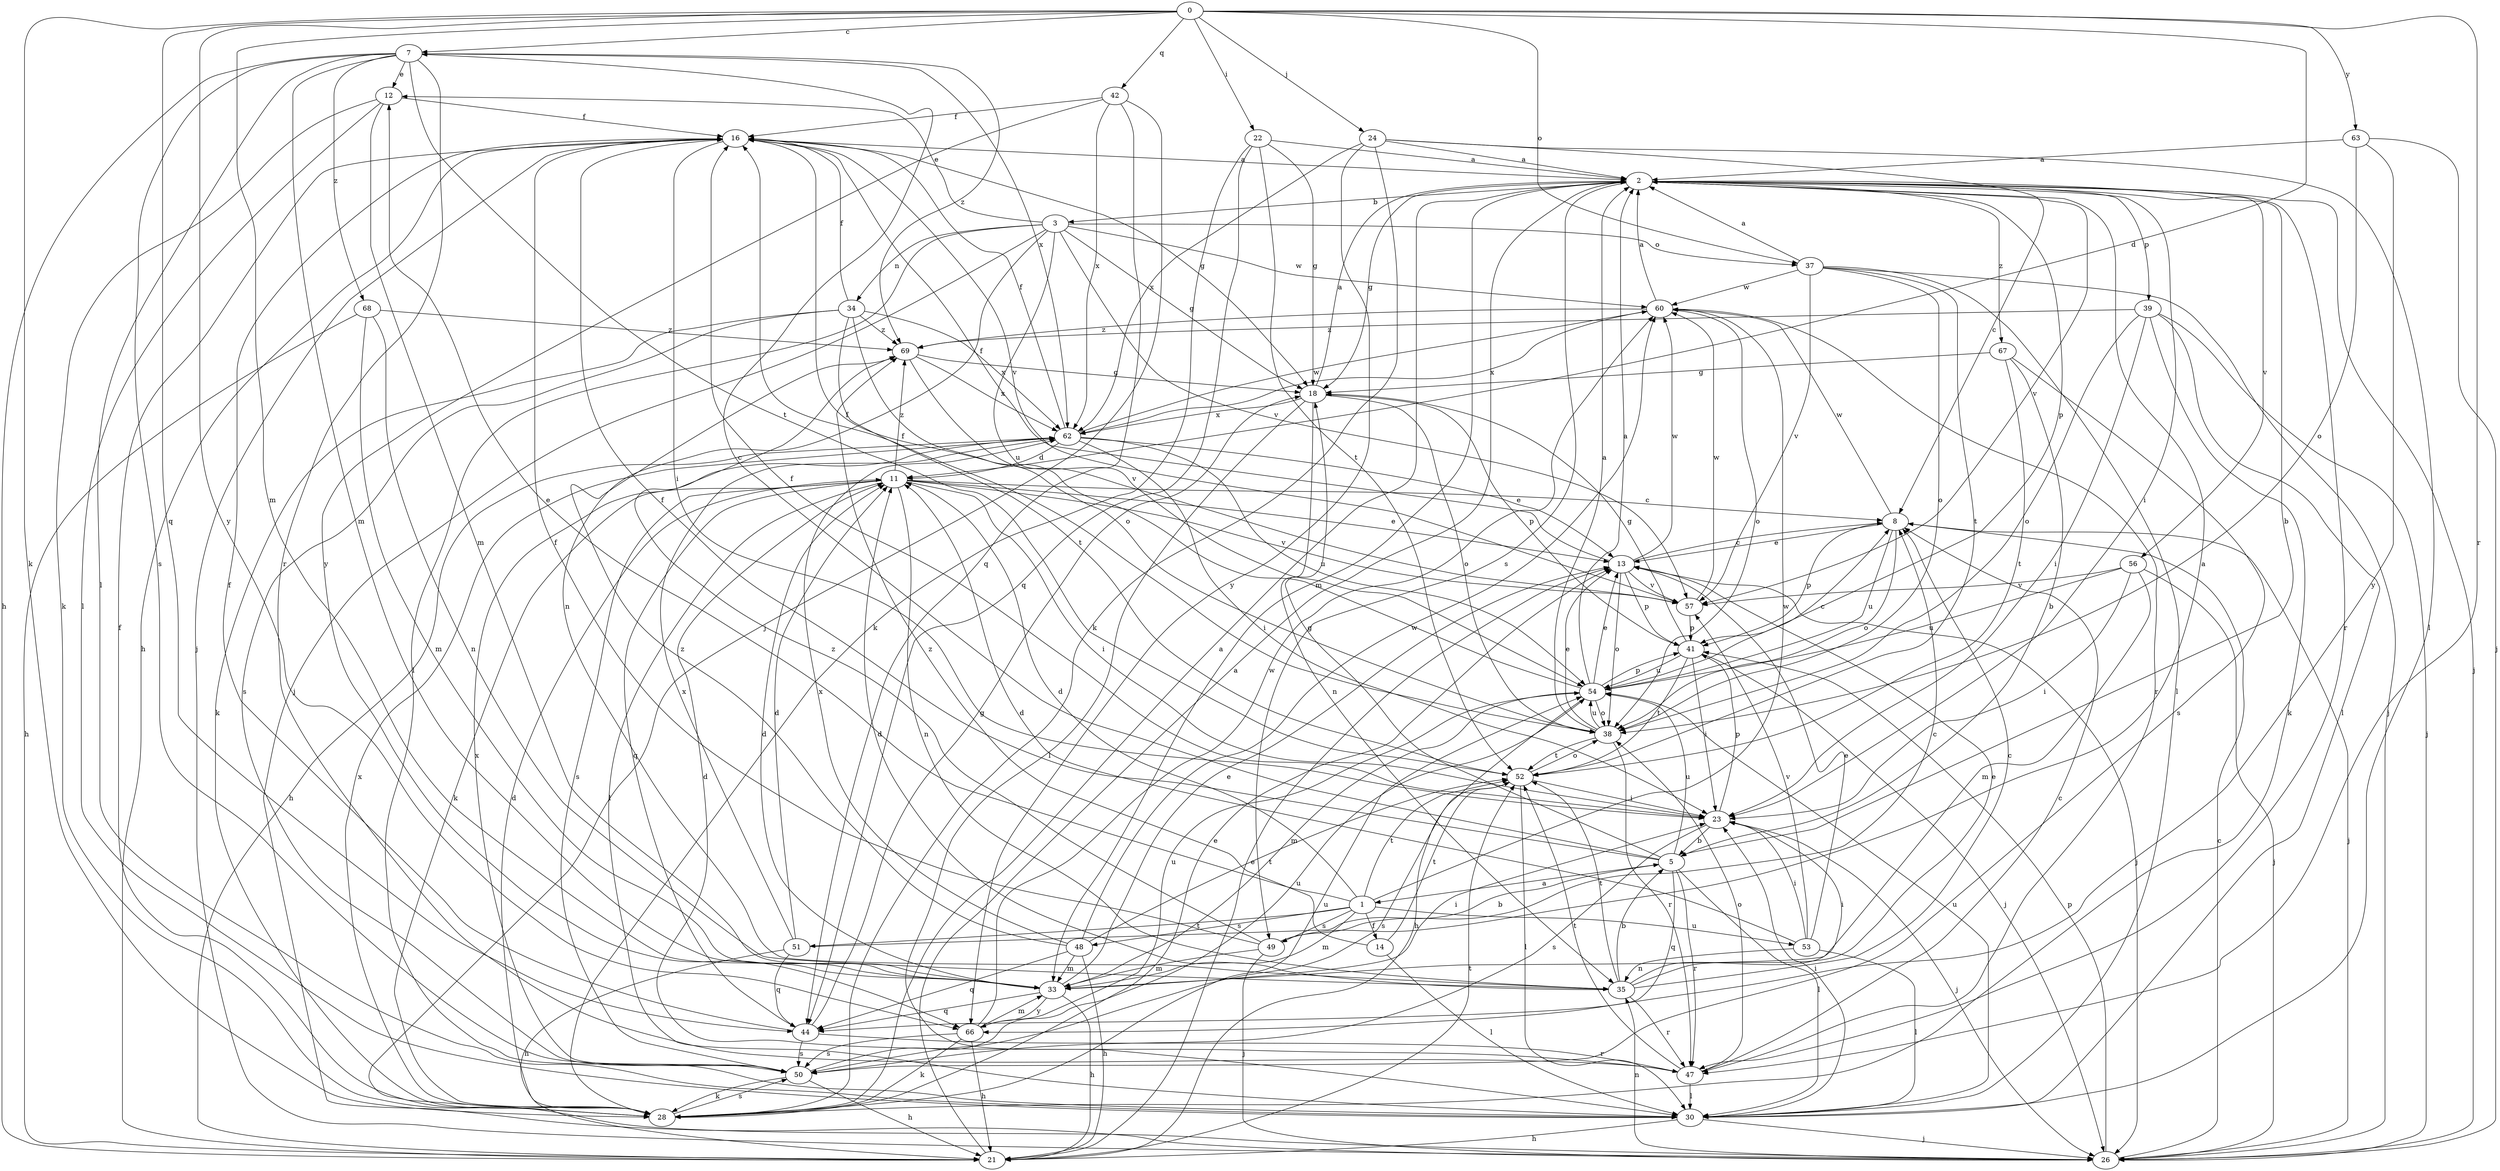 strict digraph  {
0;
1;
2;
3;
5;
7;
8;
11;
12;
13;
14;
16;
18;
21;
22;
23;
24;
26;
28;
30;
33;
34;
35;
37;
38;
39;
41;
42;
44;
47;
48;
49;
50;
51;
52;
53;
54;
56;
57;
60;
62;
63;
66;
67;
68;
69;
0 -> 7  [label=c];
0 -> 11  [label=d];
0 -> 22  [label=i];
0 -> 24  [label=j];
0 -> 28  [label=k];
0 -> 33  [label=m];
0 -> 37  [label=o];
0 -> 42  [label=q];
0 -> 44  [label=q];
0 -> 47  [label=r];
0 -> 63  [label=y];
0 -> 66  [label=y];
1 -> 11  [label=d];
1 -> 12  [label=e];
1 -> 14  [label=f];
1 -> 33  [label=m];
1 -> 48  [label=s];
1 -> 49  [label=s];
1 -> 51  [label=t];
1 -> 52  [label=t];
1 -> 53  [label=u];
1 -> 60  [label=w];
2 -> 3  [label=b];
2 -> 5  [label=b];
2 -> 18  [label=g];
2 -> 23  [label=i];
2 -> 26  [label=j];
2 -> 33  [label=m];
2 -> 39  [label=p];
2 -> 41  [label=p];
2 -> 47  [label=r];
2 -> 49  [label=s];
2 -> 56  [label=v];
2 -> 57  [label=v];
2 -> 67  [label=z];
3 -> 12  [label=e];
3 -> 18  [label=g];
3 -> 26  [label=j];
3 -> 30  [label=l];
3 -> 34  [label=n];
3 -> 35  [label=n];
3 -> 37  [label=o];
3 -> 54  [label=u];
3 -> 57  [label=v];
3 -> 60  [label=w];
5 -> 1  [label=a];
5 -> 7  [label=c];
5 -> 16  [label=f];
5 -> 18  [label=g];
5 -> 30  [label=l];
5 -> 44  [label=q];
5 -> 47  [label=r];
5 -> 54  [label=u];
7 -> 12  [label=e];
7 -> 21  [label=h];
7 -> 30  [label=l];
7 -> 33  [label=m];
7 -> 47  [label=r];
7 -> 50  [label=s];
7 -> 52  [label=t];
7 -> 62  [label=x];
7 -> 68  [label=z];
7 -> 69  [label=z];
8 -> 13  [label=e];
8 -> 26  [label=j];
8 -> 38  [label=o];
8 -> 41  [label=p];
8 -> 54  [label=u];
8 -> 60  [label=w];
11 -> 8  [label=c];
11 -> 13  [label=e];
11 -> 23  [label=i];
11 -> 28  [label=k];
11 -> 30  [label=l];
11 -> 35  [label=n];
11 -> 44  [label=q];
11 -> 50  [label=s];
11 -> 57  [label=v];
11 -> 69  [label=z];
12 -> 16  [label=f];
12 -> 28  [label=k];
12 -> 30  [label=l];
12 -> 33  [label=m];
13 -> 8  [label=c];
13 -> 16  [label=f];
13 -> 26  [label=j];
13 -> 38  [label=o];
13 -> 41  [label=p];
13 -> 57  [label=v];
13 -> 60  [label=w];
14 -> 30  [label=l];
14 -> 52  [label=t];
14 -> 69  [label=z];
16 -> 2  [label=a];
16 -> 18  [label=g];
16 -> 21  [label=h];
16 -> 23  [label=i];
16 -> 26  [label=j];
16 -> 57  [label=v];
18 -> 2  [label=a];
18 -> 30  [label=l];
18 -> 35  [label=n];
18 -> 38  [label=o];
18 -> 41  [label=p];
18 -> 62  [label=x];
21 -> 2  [label=a];
21 -> 13  [label=e];
21 -> 52  [label=t];
22 -> 2  [label=a];
22 -> 18  [label=g];
22 -> 28  [label=k];
22 -> 44  [label=q];
22 -> 52  [label=t];
23 -> 5  [label=b];
23 -> 16  [label=f];
23 -> 26  [label=j];
23 -> 41  [label=p];
23 -> 50  [label=s];
24 -> 2  [label=a];
24 -> 8  [label=c];
24 -> 28  [label=k];
24 -> 30  [label=l];
24 -> 62  [label=x];
24 -> 66  [label=y];
26 -> 8  [label=c];
26 -> 35  [label=n];
26 -> 41  [label=p];
28 -> 2  [label=a];
28 -> 11  [label=d];
28 -> 13  [label=e];
28 -> 16  [label=f];
28 -> 50  [label=s];
28 -> 54  [label=u];
28 -> 62  [label=x];
30 -> 21  [label=h];
30 -> 23  [label=i];
30 -> 26  [label=j];
30 -> 54  [label=u];
33 -> 11  [label=d];
33 -> 13  [label=e];
33 -> 21  [label=h];
33 -> 23  [label=i];
33 -> 44  [label=q];
33 -> 66  [label=y];
34 -> 16  [label=f];
34 -> 28  [label=k];
34 -> 38  [label=o];
34 -> 50  [label=s];
34 -> 52  [label=t];
34 -> 62  [label=x];
34 -> 69  [label=z];
35 -> 5  [label=b];
35 -> 8  [label=c];
35 -> 11  [label=d];
35 -> 13  [label=e];
35 -> 23  [label=i];
35 -> 47  [label=r];
35 -> 52  [label=t];
37 -> 2  [label=a];
37 -> 26  [label=j];
37 -> 30  [label=l];
37 -> 38  [label=o];
37 -> 52  [label=t];
37 -> 57  [label=v];
37 -> 60  [label=w];
38 -> 2  [label=a];
38 -> 13  [label=e];
38 -> 16  [label=f];
38 -> 47  [label=r];
38 -> 52  [label=t];
38 -> 54  [label=u];
39 -> 23  [label=i];
39 -> 26  [label=j];
39 -> 28  [label=k];
39 -> 30  [label=l];
39 -> 38  [label=o];
39 -> 69  [label=z];
41 -> 18  [label=g];
41 -> 23  [label=i];
41 -> 26  [label=j];
41 -> 52  [label=t];
41 -> 54  [label=u];
42 -> 16  [label=f];
42 -> 26  [label=j];
42 -> 44  [label=q];
42 -> 62  [label=x];
42 -> 66  [label=y];
44 -> 16  [label=f];
44 -> 18  [label=g];
44 -> 47  [label=r];
44 -> 50  [label=s];
47 -> 8  [label=c];
47 -> 11  [label=d];
47 -> 30  [label=l];
47 -> 38  [label=o];
47 -> 52  [label=t];
48 -> 21  [label=h];
48 -> 33  [label=m];
48 -> 44  [label=q];
48 -> 52  [label=t];
48 -> 60  [label=w];
48 -> 62  [label=x];
48 -> 69  [label=z];
49 -> 2  [label=a];
49 -> 8  [label=c];
49 -> 16  [label=f];
49 -> 26  [label=j];
49 -> 33  [label=m];
49 -> 69  [label=z];
50 -> 21  [label=h];
50 -> 28  [label=k];
50 -> 54  [label=u];
50 -> 62  [label=x];
51 -> 5  [label=b];
51 -> 11  [label=d];
51 -> 21  [label=h];
51 -> 44  [label=q];
51 -> 62  [label=x];
52 -> 23  [label=i];
52 -> 30  [label=l];
52 -> 38  [label=o];
52 -> 50  [label=s];
53 -> 11  [label=d];
53 -> 13  [label=e];
53 -> 23  [label=i];
53 -> 30  [label=l];
53 -> 35  [label=n];
53 -> 57  [label=v];
54 -> 2  [label=a];
54 -> 8  [label=c];
54 -> 13  [label=e];
54 -> 16  [label=f];
54 -> 21  [label=h];
54 -> 33  [label=m];
54 -> 38  [label=o];
54 -> 41  [label=p];
56 -> 23  [label=i];
56 -> 26  [label=j];
56 -> 33  [label=m];
56 -> 54  [label=u];
56 -> 57  [label=v];
57 -> 41  [label=p];
57 -> 60  [label=w];
60 -> 2  [label=a];
60 -> 38  [label=o];
60 -> 47  [label=r];
60 -> 62  [label=x];
60 -> 69  [label=z];
62 -> 11  [label=d];
62 -> 13  [label=e];
62 -> 16  [label=f];
62 -> 21  [label=h];
62 -> 23  [label=i];
62 -> 54  [label=u];
62 -> 60  [label=w];
63 -> 2  [label=a];
63 -> 26  [label=j];
63 -> 38  [label=o];
63 -> 66  [label=y];
66 -> 21  [label=h];
66 -> 28  [label=k];
66 -> 33  [label=m];
66 -> 50  [label=s];
66 -> 54  [label=u];
66 -> 60  [label=w];
67 -> 5  [label=b];
67 -> 18  [label=g];
67 -> 50  [label=s];
67 -> 52  [label=t];
68 -> 21  [label=h];
68 -> 33  [label=m];
68 -> 35  [label=n];
68 -> 69  [label=z];
69 -> 18  [label=g];
69 -> 57  [label=v];
69 -> 62  [label=x];
}
